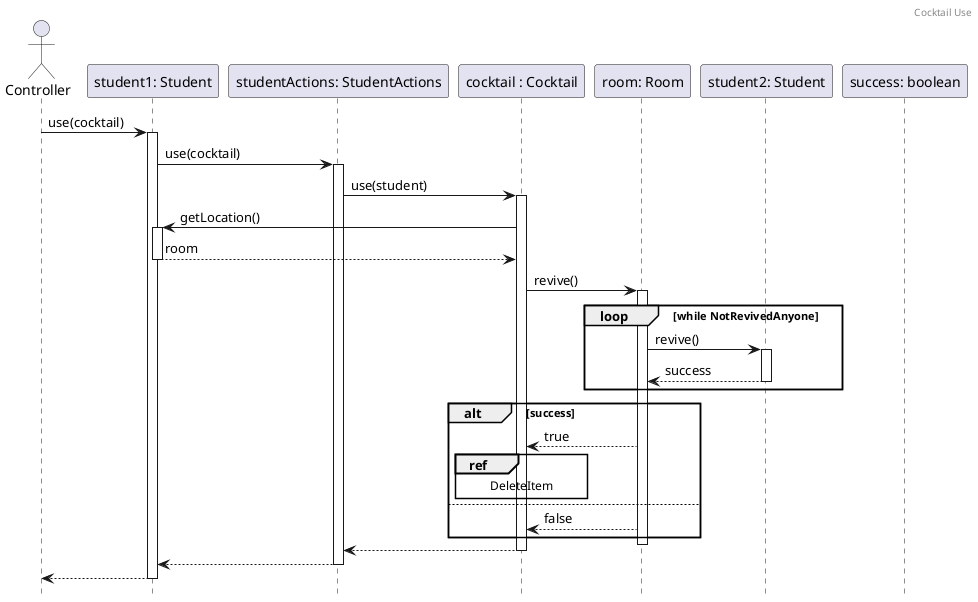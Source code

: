 @startuml CocktailUse
header Cocktail Use
hide footbox
actor Controller
participant Student as "student1: Student"
participant StudentActions as "studentActions: StudentActions"
participant Cocktail as "cocktail : Cocktail"
participant Room as "room: Room"
participant Student2 as "student2: Student"
participant Success as "success: boolean"

Controller -> Student: use(cocktail)
activate Student
Student -> StudentActions: use(cocktail)
activate StudentActions
StudentActions -> Cocktail: use(student)
activate Cocktail
Cocktail -> Student: getLocation()
activate Student
Student --> Cocktail: room
deactivate Student
Cocktail -> Room: revive()
activate Room
' fasz se tudja itt mi a kritérium
' úgy meg fog ez bukni review-n mint a szar
loop while NotRevivedAnyone
    Room -> Student2: revive()
    activate Student2
    Student2 --> Room: success
    deactivate Student2
end

alt success
    Room --> Cocktail: true
    ref over Cocktail: DeleteItem
else
    Room --> Cocktail: false
end
deactivate Room

Cocktail --> StudentActions
deactivate Cocktail
StudentActions --> Student
deactivate StudentActions
Student --> Controller
deactivate Student

@enduml